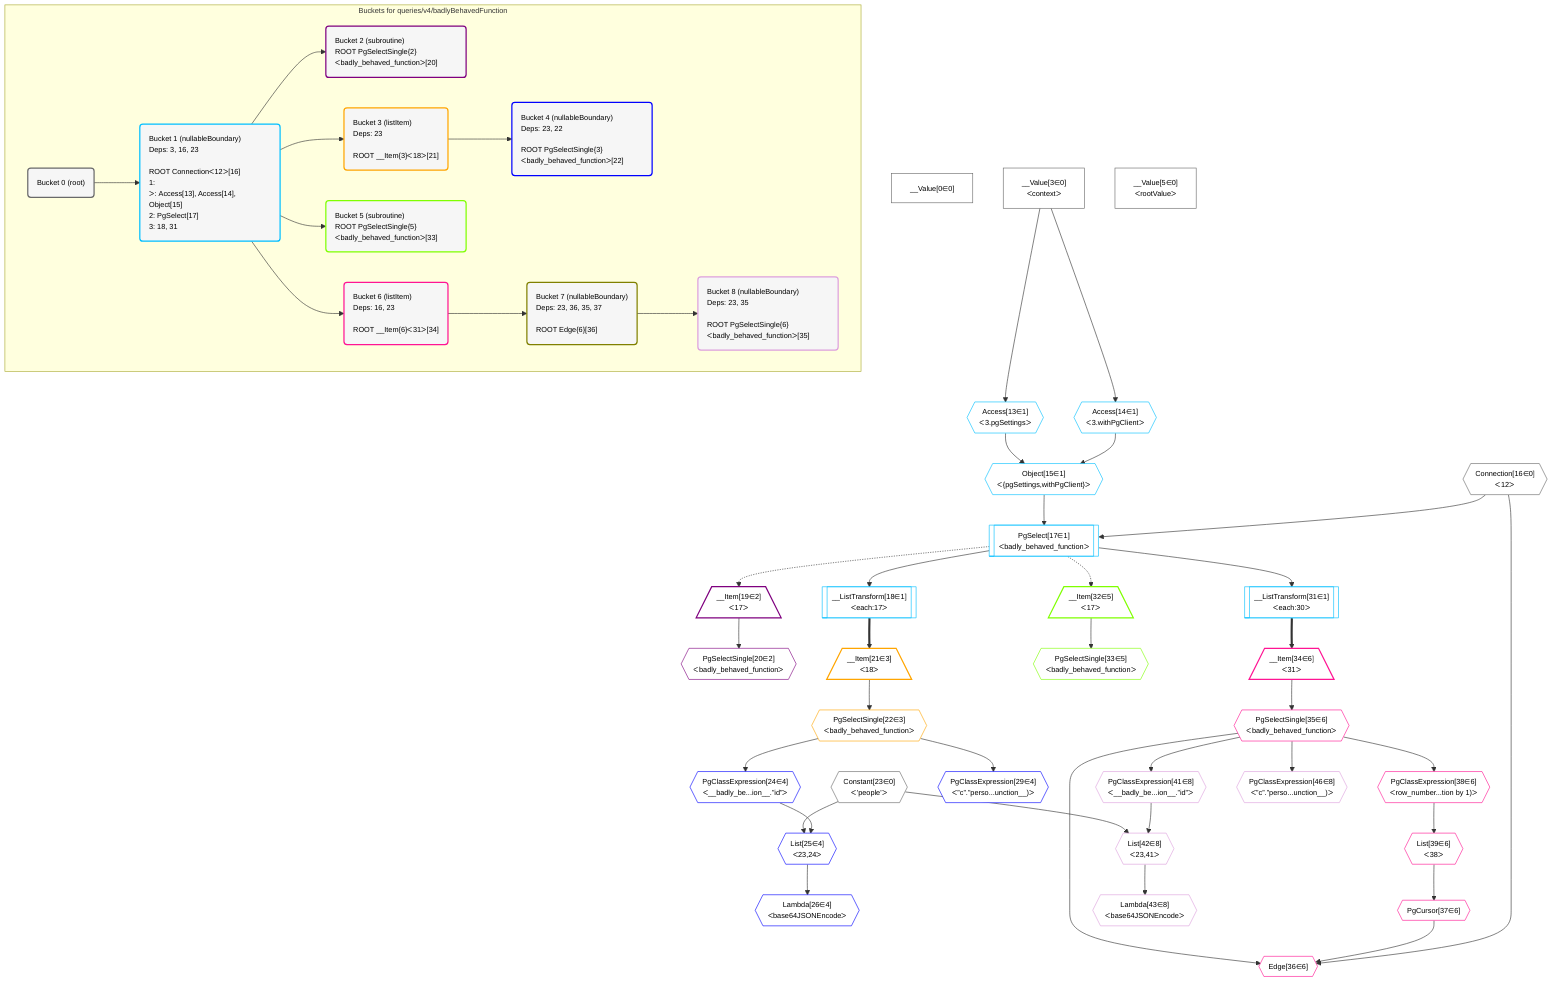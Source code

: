 %%{init: {'themeVariables': { 'fontSize': '12px'}}}%%
graph TD
    classDef path fill:#eee,stroke:#000,color:#000
    classDef plan fill:#fff,stroke-width:1px,color:#000
    classDef itemplan fill:#fff,stroke-width:2px,color:#000
    classDef unbatchedplan fill:#dff,stroke-width:1px,color:#000
    classDef sideeffectplan fill:#fcc,stroke-width:2px,color:#000
    classDef bucket fill:#f6f6f6,color:#000,stroke-width:2px,text-align:left


    %% plan dependencies
    __Value0["__Value[0∈0]"]:::plan
    __Value3["__Value[3∈0]<br />ᐸcontextᐳ"]:::plan
    __Value5["__Value[5∈0]<br />ᐸrootValueᐳ"]:::plan
    Connection16{{"Connection[16∈0]<br />ᐸ12ᐳ"}}:::plan
    Constant23{{"Constant[23∈0]<br />ᐸ'people'ᐳ"}}:::plan
    Object15{{"Object[15∈1]<br />ᐸ{pgSettings,withPgClient}ᐳ"}}:::plan
    Access13{{"Access[13∈1]<br />ᐸ3.pgSettingsᐳ"}}:::plan
    Access14{{"Access[14∈1]<br />ᐸ3.withPgClientᐳ"}}:::plan
    Access13 & Access14 --> Object15
    PgSelect17[["PgSelect[17∈1]<br />ᐸbadly_behaved_functionᐳ"]]:::plan
    Object15 & Connection16 --> PgSelect17
    __Value3 --> Access13
    __Value3 --> Access14
    __ListTransform18[["__ListTransform[18∈1]<br />ᐸeach:17ᐳ"]]:::plan
    PgSelect17 --> __ListTransform18
    __ListTransform31[["__ListTransform[31∈1]<br />ᐸeach:30ᐳ"]]:::plan
    PgSelect17 --> __ListTransform31
    __Item19[/"__Item[19∈2]<br />ᐸ17ᐳ"\]:::itemplan
    PgSelect17 -.-> __Item19
    PgSelectSingle20{{"PgSelectSingle[20∈2]<br />ᐸbadly_behaved_functionᐳ"}}:::plan
    __Item19 --> PgSelectSingle20
    __Item21[/"__Item[21∈3]<br />ᐸ18ᐳ"\]:::itemplan
    __ListTransform18 ==> __Item21
    PgSelectSingle22{{"PgSelectSingle[22∈3]<br />ᐸbadly_behaved_functionᐳ"}}:::plan
    __Item21 --> PgSelectSingle22
    List25{{"List[25∈4]<br />ᐸ23,24ᐳ"}}:::plan
    PgClassExpression24{{"PgClassExpression[24∈4]<br />ᐸ__badly_be...ion__.”id”ᐳ"}}:::plan
    Constant23 & PgClassExpression24 --> List25
    PgSelectSingle22 --> PgClassExpression24
    Lambda26{{"Lambda[26∈4]<br />ᐸbase64JSONEncodeᐳ"}}:::plan
    List25 --> Lambda26
    PgClassExpression29{{"PgClassExpression[29∈4]<br />ᐸ”c”.”perso...unction__)ᐳ"}}:::plan
    PgSelectSingle22 --> PgClassExpression29
    __Item32[/"__Item[32∈5]<br />ᐸ17ᐳ"\]:::itemplan
    PgSelect17 -.-> __Item32
    PgSelectSingle33{{"PgSelectSingle[33∈5]<br />ᐸbadly_behaved_functionᐳ"}}:::plan
    __Item32 --> PgSelectSingle33
    Edge36{{"Edge[36∈6]"}}:::plan
    PgSelectSingle35{{"PgSelectSingle[35∈6]<br />ᐸbadly_behaved_functionᐳ"}}:::plan
    PgCursor37{{"PgCursor[37∈6]"}}:::plan
    PgSelectSingle35 & PgCursor37 & Connection16 --> Edge36
    __Item34[/"__Item[34∈6]<br />ᐸ31ᐳ"\]:::itemplan
    __ListTransform31 ==> __Item34
    __Item34 --> PgSelectSingle35
    List39{{"List[39∈6]<br />ᐸ38ᐳ"}}:::plan
    List39 --> PgCursor37
    PgClassExpression38{{"PgClassExpression[38∈6]<br />ᐸrow_number...tion by 1)ᐳ"}}:::plan
    PgSelectSingle35 --> PgClassExpression38
    PgClassExpression38 --> List39
    List42{{"List[42∈8]<br />ᐸ23,41ᐳ"}}:::plan
    PgClassExpression41{{"PgClassExpression[41∈8]<br />ᐸ__badly_be...ion__.”id”ᐳ"}}:::plan
    Constant23 & PgClassExpression41 --> List42
    PgSelectSingle35 --> PgClassExpression41
    Lambda43{{"Lambda[43∈8]<br />ᐸbase64JSONEncodeᐳ"}}:::plan
    List42 --> Lambda43
    PgClassExpression46{{"PgClassExpression[46∈8]<br />ᐸ”c”.”perso...unction__)ᐳ"}}:::plan
    PgSelectSingle35 --> PgClassExpression46

    %% define steps

    subgraph "Buckets for queries/v4/badlyBehavedFunction"
    Bucket0("Bucket 0 (root)"):::bucket
    classDef bucket0 stroke:#696969
    class Bucket0,__Value0,__Value3,__Value5,Connection16,Constant23 bucket0
    Bucket1("Bucket 1 (nullableBoundary)<br />Deps: 3, 16, 23<br /><br />ROOT Connectionᐸ12ᐳ[16]<br />1: <br />ᐳ: Access[13], Access[14], Object[15]<br />2: PgSelect[17]<br />3: 18, 31"):::bucket
    classDef bucket1 stroke:#00bfff
    class Bucket1,Access13,Access14,Object15,PgSelect17,__ListTransform18,__ListTransform31 bucket1
    Bucket2("Bucket 2 (subroutine)<br />ROOT PgSelectSingle{2}ᐸbadly_behaved_functionᐳ[20]"):::bucket
    classDef bucket2 stroke:#7f007f
    class Bucket2,__Item19,PgSelectSingle20 bucket2
    Bucket3("Bucket 3 (listItem)<br />Deps: 23<br /><br />ROOT __Item{3}ᐸ18ᐳ[21]"):::bucket
    classDef bucket3 stroke:#ffa500
    class Bucket3,__Item21,PgSelectSingle22 bucket3
    Bucket4("Bucket 4 (nullableBoundary)<br />Deps: 23, 22<br /><br />ROOT PgSelectSingle{3}ᐸbadly_behaved_functionᐳ[22]"):::bucket
    classDef bucket4 stroke:#0000ff
    class Bucket4,PgClassExpression24,List25,Lambda26,PgClassExpression29 bucket4
    Bucket5("Bucket 5 (subroutine)<br />ROOT PgSelectSingle{5}ᐸbadly_behaved_functionᐳ[33]"):::bucket
    classDef bucket5 stroke:#7fff00
    class Bucket5,__Item32,PgSelectSingle33 bucket5
    Bucket6("Bucket 6 (listItem)<br />Deps: 16, 23<br /><br />ROOT __Item{6}ᐸ31ᐳ[34]"):::bucket
    classDef bucket6 stroke:#ff1493
    class Bucket6,__Item34,PgSelectSingle35,Edge36,PgCursor37,PgClassExpression38,List39 bucket6
    Bucket7("Bucket 7 (nullableBoundary)<br />Deps: 23, 36, 35, 37<br /><br />ROOT Edge{6}[36]"):::bucket
    classDef bucket7 stroke:#808000
    class Bucket7 bucket7
    Bucket8("Bucket 8 (nullableBoundary)<br />Deps: 23, 35<br /><br />ROOT PgSelectSingle{6}ᐸbadly_behaved_functionᐳ[35]"):::bucket
    classDef bucket8 stroke:#dda0dd
    class Bucket8,PgClassExpression41,List42,Lambda43,PgClassExpression46 bucket8
    Bucket0 --> Bucket1
    Bucket1 --> Bucket2 & Bucket3 & Bucket5 & Bucket6
    Bucket3 --> Bucket4
    Bucket6 --> Bucket7
    Bucket7 --> Bucket8
    end